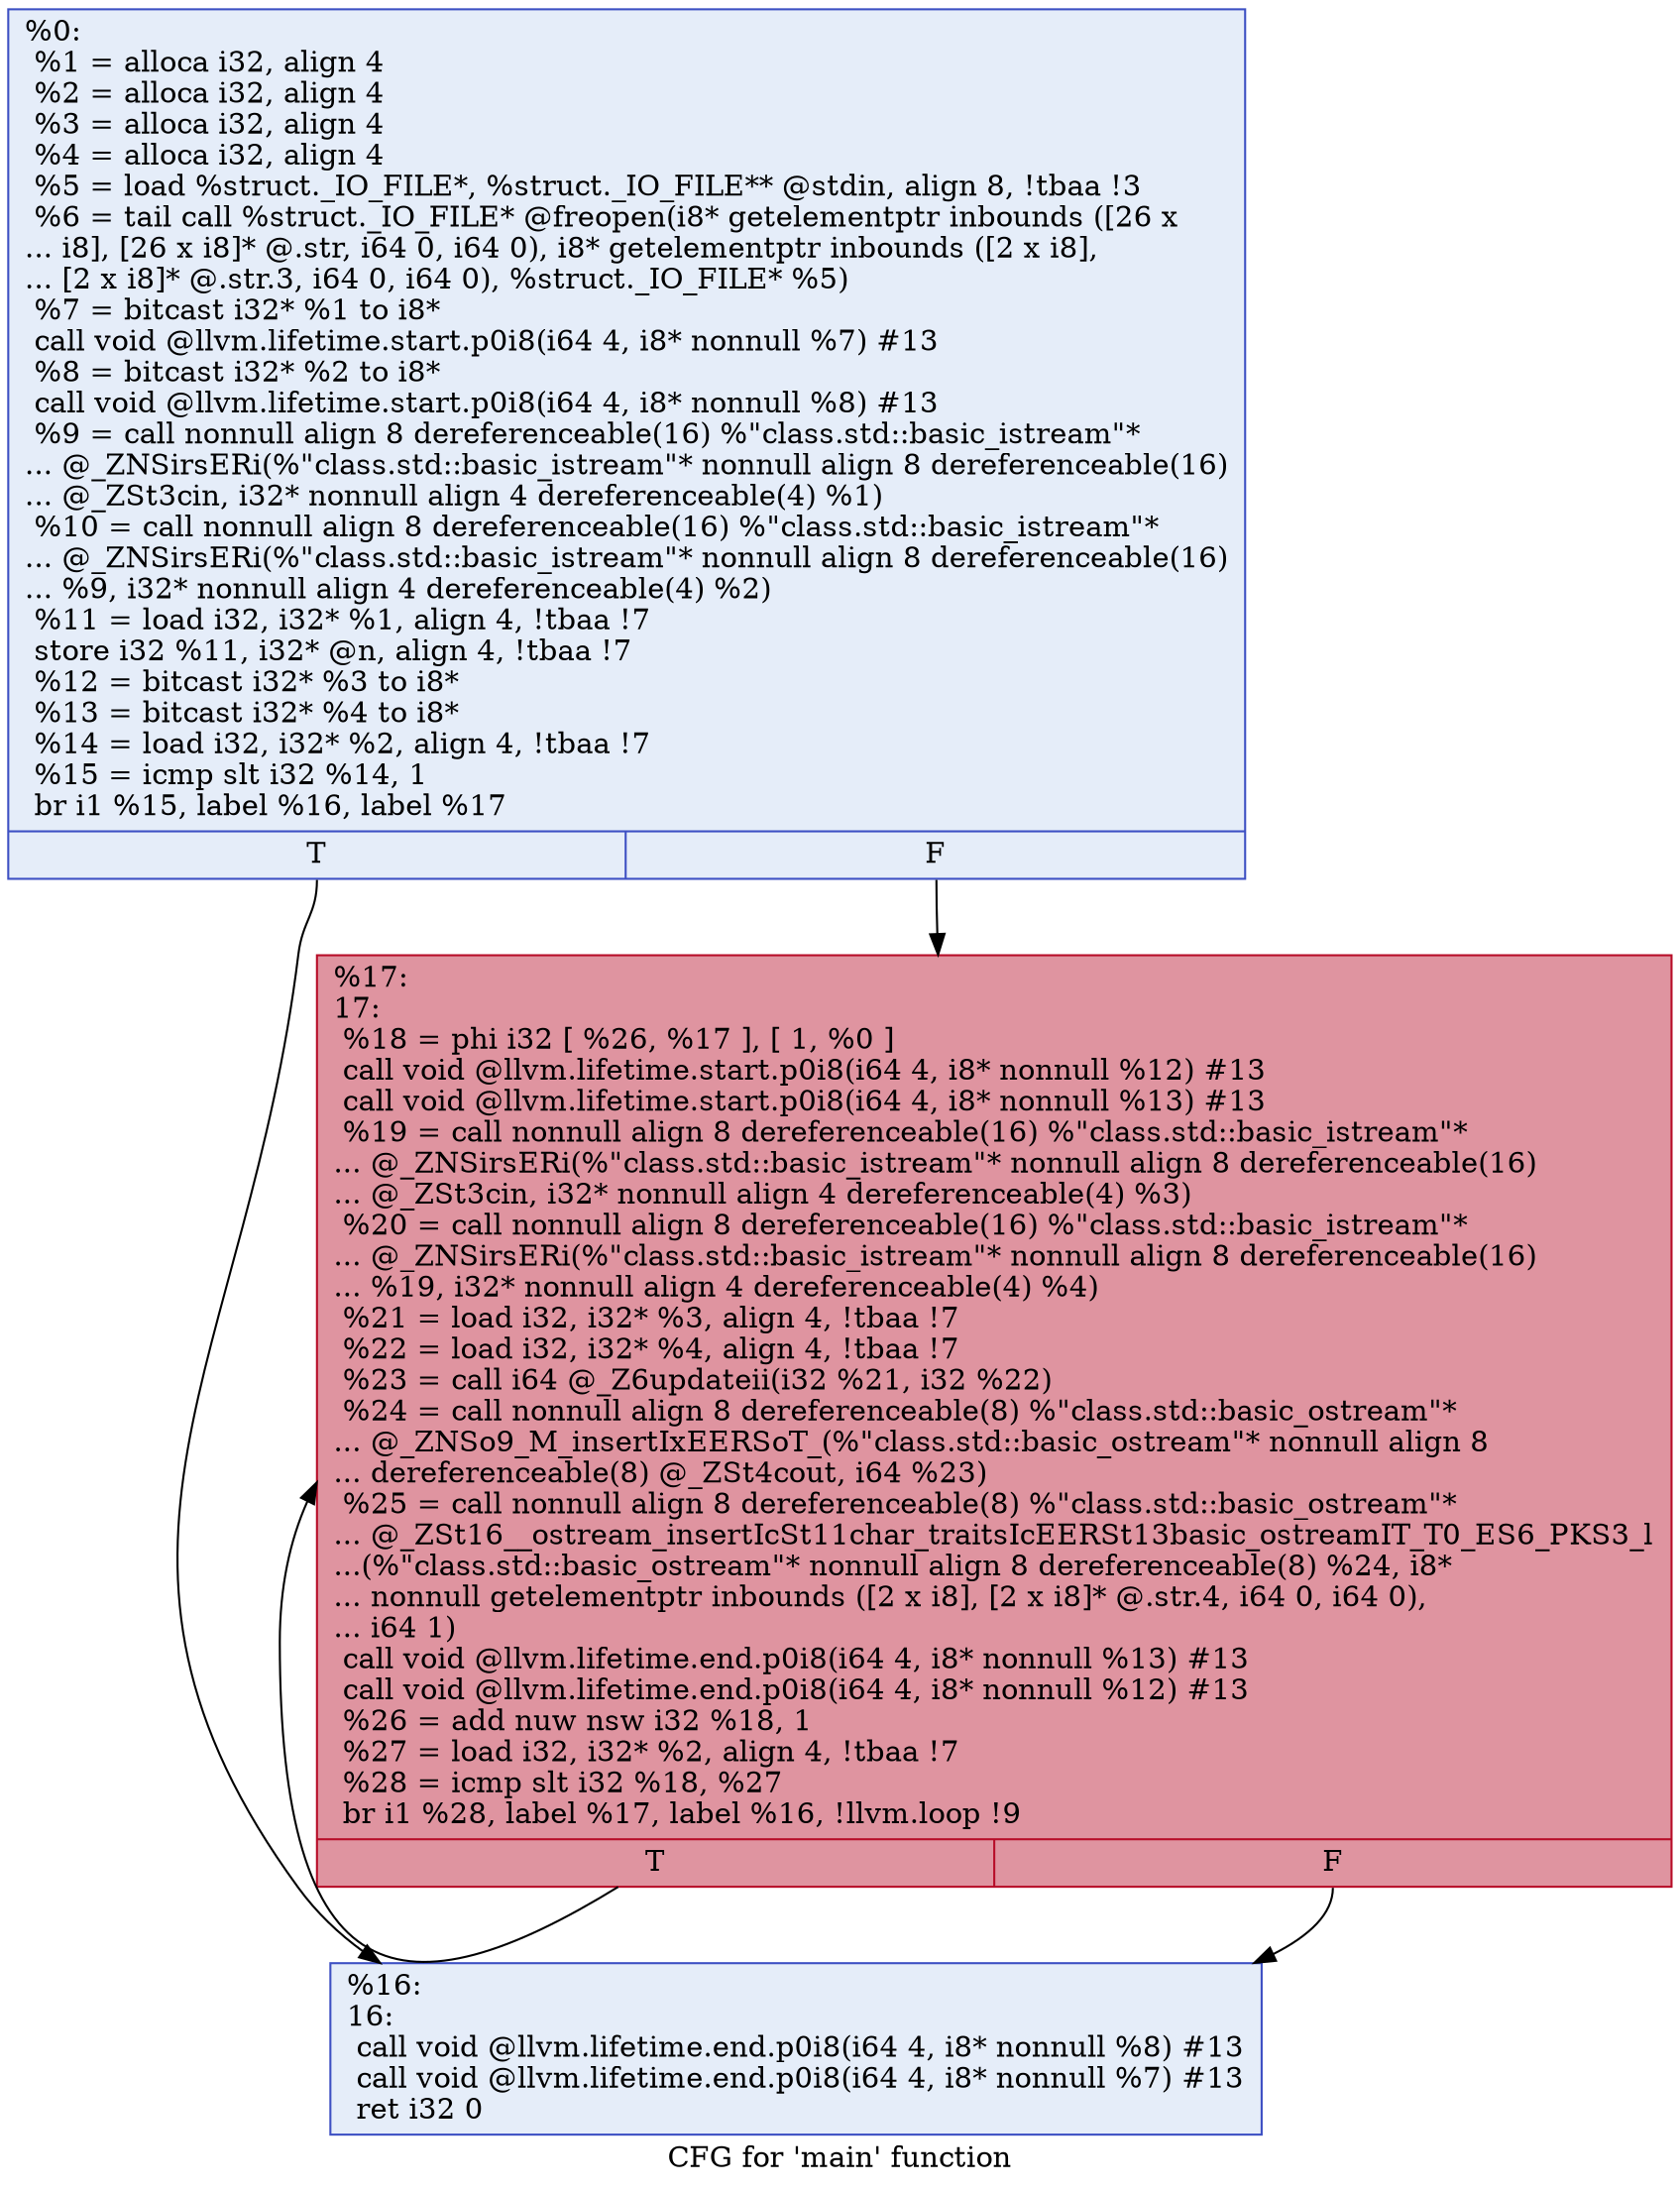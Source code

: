 digraph "CFG for 'main' function" {
	label="CFG for 'main' function";

	Node0x55b4960ef8b0 [shape=record,color="#3d50c3ff", style=filled, fillcolor="#c5d6f270",label="{%0:\l  %1 = alloca i32, align 4\l  %2 = alloca i32, align 4\l  %3 = alloca i32, align 4\l  %4 = alloca i32, align 4\l  %5 = load %struct._IO_FILE*, %struct._IO_FILE** @stdin, align 8, !tbaa !3\l  %6 = tail call %struct._IO_FILE* @freopen(i8* getelementptr inbounds ([26 x\l... i8], [26 x i8]* @.str, i64 0, i64 0), i8* getelementptr inbounds ([2 x i8],\l... [2 x i8]* @.str.3, i64 0, i64 0), %struct._IO_FILE* %5)\l  %7 = bitcast i32* %1 to i8*\l  call void @llvm.lifetime.start.p0i8(i64 4, i8* nonnull %7) #13\l  %8 = bitcast i32* %2 to i8*\l  call void @llvm.lifetime.start.p0i8(i64 4, i8* nonnull %8) #13\l  %9 = call nonnull align 8 dereferenceable(16) %\"class.std::basic_istream\"*\l... @_ZNSirsERi(%\"class.std::basic_istream\"* nonnull align 8 dereferenceable(16)\l... @_ZSt3cin, i32* nonnull align 4 dereferenceable(4) %1)\l  %10 = call nonnull align 8 dereferenceable(16) %\"class.std::basic_istream\"*\l... @_ZNSirsERi(%\"class.std::basic_istream\"* nonnull align 8 dereferenceable(16)\l... %9, i32* nonnull align 4 dereferenceable(4) %2)\l  %11 = load i32, i32* %1, align 4, !tbaa !7\l  store i32 %11, i32* @n, align 4, !tbaa !7\l  %12 = bitcast i32* %3 to i8*\l  %13 = bitcast i32* %4 to i8*\l  %14 = load i32, i32* %2, align 4, !tbaa !7\l  %15 = icmp slt i32 %14, 1\l  br i1 %15, label %16, label %17\l|{<s0>T|<s1>F}}"];
	Node0x55b4960ef8b0:s0 -> Node0x55b4961014f0;
	Node0x55b4960ef8b0:s1 -> Node0x55b496101540;
	Node0x55b4961014f0 [shape=record,color="#3d50c3ff", style=filled, fillcolor="#c5d6f270",label="{%16:\l16:                                               \l  call void @llvm.lifetime.end.p0i8(i64 4, i8* nonnull %8) #13\l  call void @llvm.lifetime.end.p0i8(i64 4, i8* nonnull %7) #13\l  ret i32 0\l}"];
	Node0x55b496101540 [shape=record,color="#b70d28ff", style=filled, fillcolor="#b70d2870",label="{%17:\l17:                                               \l  %18 = phi i32 [ %26, %17 ], [ 1, %0 ]\l  call void @llvm.lifetime.start.p0i8(i64 4, i8* nonnull %12) #13\l  call void @llvm.lifetime.start.p0i8(i64 4, i8* nonnull %13) #13\l  %19 = call nonnull align 8 dereferenceable(16) %\"class.std::basic_istream\"*\l... @_ZNSirsERi(%\"class.std::basic_istream\"* nonnull align 8 dereferenceable(16)\l... @_ZSt3cin, i32* nonnull align 4 dereferenceable(4) %3)\l  %20 = call nonnull align 8 dereferenceable(16) %\"class.std::basic_istream\"*\l... @_ZNSirsERi(%\"class.std::basic_istream\"* nonnull align 8 dereferenceable(16)\l... %19, i32* nonnull align 4 dereferenceable(4) %4)\l  %21 = load i32, i32* %3, align 4, !tbaa !7\l  %22 = load i32, i32* %4, align 4, !tbaa !7\l  %23 = call i64 @_Z6updateii(i32 %21, i32 %22)\l  %24 = call nonnull align 8 dereferenceable(8) %\"class.std::basic_ostream\"*\l... @_ZNSo9_M_insertIxEERSoT_(%\"class.std::basic_ostream\"* nonnull align 8\l... dereferenceable(8) @_ZSt4cout, i64 %23)\l  %25 = call nonnull align 8 dereferenceable(8) %\"class.std::basic_ostream\"*\l... @_ZSt16__ostream_insertIcSt11char_traitsIcEERSt13basic_ostreamIT_T0_ES6_PKS3_l\l...(%\"class.std::basic_ostream\"* nonnull align 8 dereferenceable(8) %24, i8*\l... nonnull getelementptr inbounds ([2 x i8], [2 x i8]* @.str.4, i64 0, i64 0),\l... i64 1)\l  call void @llvm.lifetime.end.p0i8(i64 4, i8* nonnull %13) #13\l  call void @llvm.lifetime.end.p0i8(i64 4, i8* nonnull %12) #13\l  %26 = add nuw nsw i32 %18, 1\l  %27 = load i32, i32* %2, align 4, !tbaa !7\l  %28 = icmp slt i32 %18, %27\l  br i1 %28, label %17, label %16, !llvm.loop !9\l|{<s0>T|<s1>F}}"];
	Node0x55b496101540:s0 -> Node0x55b496101540;
	Node0x55b496101540:s1 -> Node0x55b4961014f0;
}
